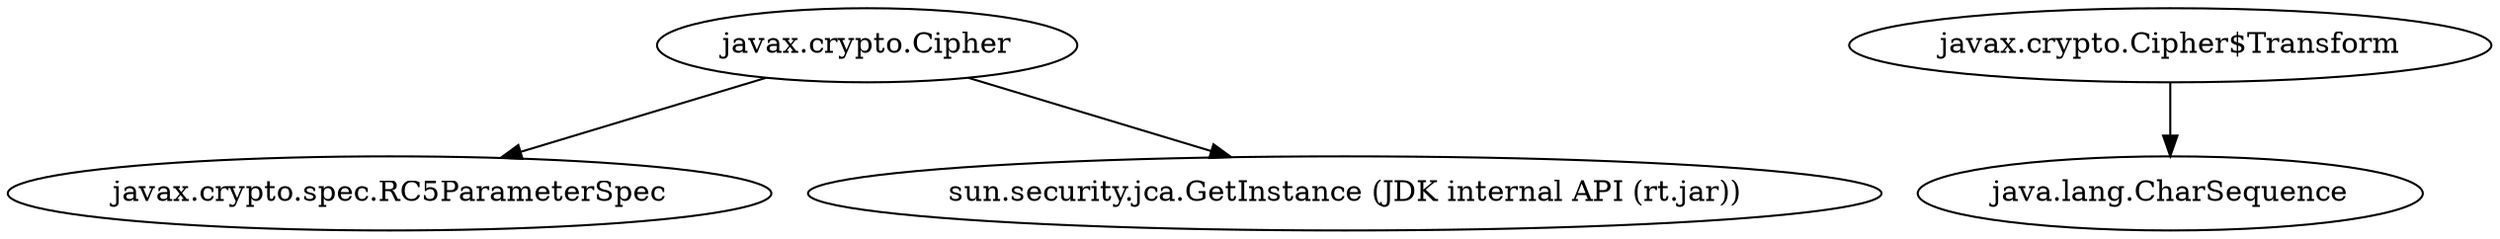 digraph "jce.jar" {
    // Path: C:\Program Files\Java\jdk1.8.0_45\jre\lib\jce.jar
   "javax.crypto.Cipher"                              -> "javax.crypto.spec.RC5ParameterSpec";
   "javax.crypto.Cipher"                              -> "sun.security.jca.GetInstance (JDK internal API (rt.jar))";
   "javax.crypto.Cipher$Transform"                    -> "java.lang.CharSequence";
}

